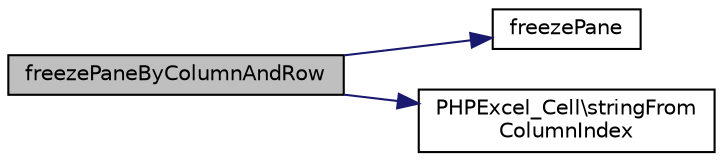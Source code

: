 digraph "freezePaneByColumnAndRow"
{
  edge [fontname="Helvetica",fontsize="10",labelfontname="Helvetica",labelfontsize="10"];
  node [fontname="Helvetica",fontsize="10",shape=record];
  rankdir="LR";
  Node139 [label="freezePaneByColumnAndRow",height=0.2,width=0.4,color="black", fillcolor="grey75", style="filled", fontcolor="black"];
  Node139 -> Node140 [color="midnightblue",fontsize="10",style="solid",fontname="Helvetica"];
  Node140 [label="freezePane",height=0.2,width=0.4,color="black", fillcolor="white", style="filled",URL="$class_p_h_p_excel___worksheet.html#a61a30fc69629d5677ffdc88941aa05b7"];
  Node139 -> Node141 [color="midnightblue",fontsize="10",style="solid",fontname="Helvetica"];
  Node141 [label="PHPExcel_Cell\\stringFrom\lColumnIndex",height=0.2,width=0.4,color="black", fillcolor="white", style="filled",URL="$class_p_h_p_excel___cell.html#ab5501b4cf2f8cd0af389ad4096fb9387"];
}
